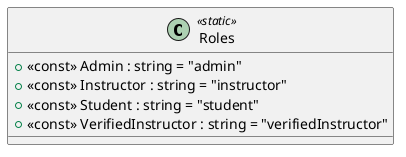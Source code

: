 @startuml
class Roles <<static>> {
    + <<const>> Admin : string = "admin"
    + <<const>> Instructor : string = "instructor"
    + <<const>> Student : string = "student"
    + <<const>> VerifiedInstructor : string = "verifiedInstructor"
}
@enduml

